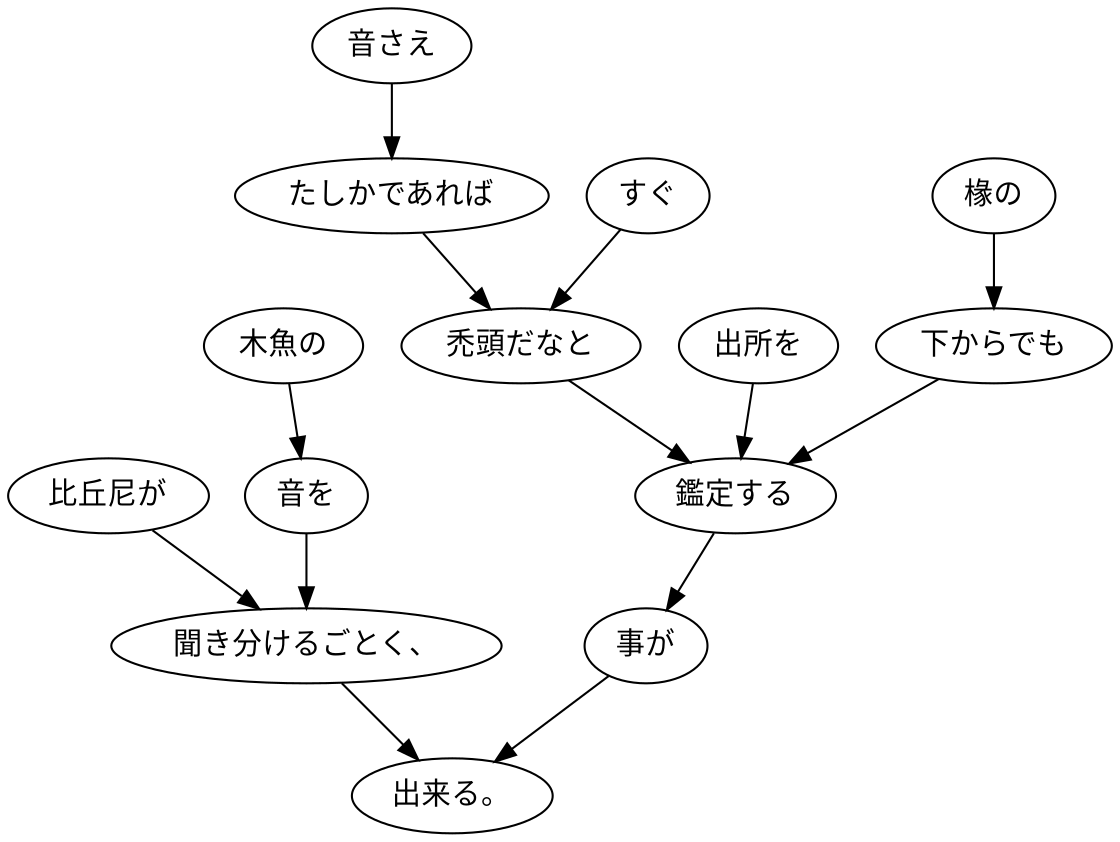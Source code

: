digraph graph2143 {
	node0 [label="比丘尼が"];
	node1 [label="木魚の"];
	node2 [label="音を"];
	node3 [label="聞き分けるごとく、"];
	node4 [label="椽の"];
	node5 [label="下からでも"];
	node6 [label="音さえ"];
	node7 [label="たしかであれば"];
	node8 [label="すぐ"];
	node9 [label="禿頭だなと"];
	node10 [label="出所を"];
	node11 [label="鑑定する"];
	node12 [label="事が"];
	node13 [label="出来る。"];
	node0 -> node3;
	node1 -> node2;
	node2 -> node3;
	node3 -> node13;
	node4 -> node5;
	node5 -> node11;
	node6 -> node7;
	node7 -> node9;
	node8 -> node9;
	node9 -> node11;
	node10 -> node11;
	node11 -> node12;
	node12 -> node13;
}
